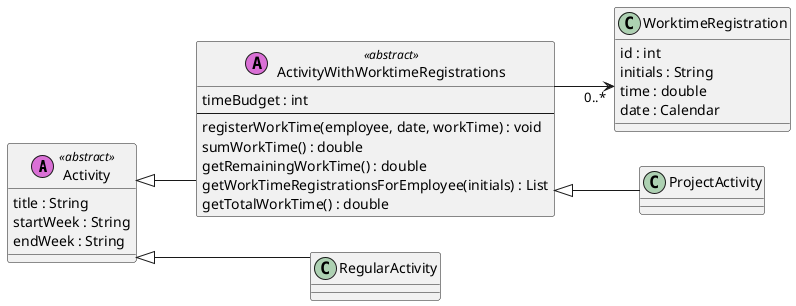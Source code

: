 @startuml liskov_model_example

left to right direction

skinparam linetype ortho



class Activity <<(A, orchid)abstract>>{
    title : String
    startWeek : String
    endWeek : String
    
}
class ActivityWithWorktimeRegistrations <<(A, orchid)abstract>> {
    timeBudget : int
    --
    registerWorkTime(employee, date, workTime) : void
    sumWorkTime() : double
    getRemainingWorkTime() : double
    getWorkTimeRegistrationsForEmployee(initials) : List
    getTotalWorkTime() : double
}

class WorktimeRegistration {
    id : int
    initials : String
    time : double
    date : Calendar
}

class ProjectActivity{
}

class RegularActivity{
}


Activity <|-- ActivityWithWorktimeRegistrations
ActivityWithWorktimeRegistrations <|-- ProjectActivity
Activity <|-- RegularActivity
ActivityWithWorktimeRegistrations -->"0..*" WorktimeRegistration



@enduml 